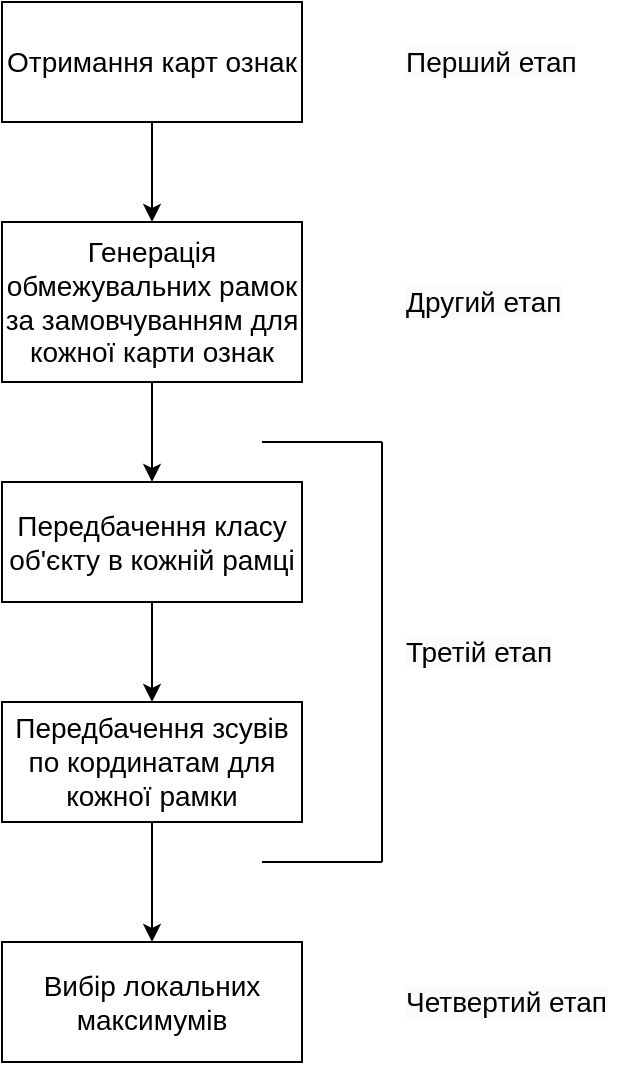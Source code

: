 <mxfile version="24.4.9" type="google">
  <diagram name="Страница — 1" id="KkIfbsw8kKaBgBwjYmnt">
    <mxGraphModel grid="1" page="1" gridSize="10" guides="1" tooltips="1" connect="1" arrows="1" fold="1" pageScale="1" pageWidth="827" pageHeight="1169" math="0" shadow="0">
      <root>
        <mxCell id="0" />
        <mxCell id="1" parent="0" />
        <mxCell id="yJN_NLUe_klkFVWXTJWy-18" style="edgeStyle=orthogonalEdgeStyle;rounded=0;orthogonalLoop=1;jettySize=auto;html=1;entryX=0.5;entryY=0;entryDx=0;entryDy=0;" edge="1" parent="1" source="yJN_NLUe_klkFVWXTJWy-1" target="yJN_NLUe_klkFVWXTJWy-2">
          <mxGeometry relative="1" as="geometry" />
        </mxCell>
        <mxCell id="yJN_NLUe_klkFVWXTJWy-1" value="&lt;font style=&quot;font-size: 14px;&quot;&gt;Отримання карт ознак&lt;/font&gt;" style="rounded=0;whiteSpace=wrap;html=1;" vertex="1" parent="1">
          <mxGeometry x="280" y="70" width="150" height="60" as="geometry" />
        </mxCell>
        <mxCell id="yJN_NLUe_klkFVWXTJWy-19" style="edgeStyle=orthogonalEdgeStyle;rounded=0;orthogonalLoop=1;jettySize=auto;html=1;entryX=0.5;entryY=0;entryDx=0;entryDy=0;" edge="1" parent="1" source="yJN_NLUe_klkFVWXTJWy-2" target="yJN_NLUe_klkFVWXTJWy-3">
          <mxGeometry relative="1" as="geometry" />
        </mxCell>
        <mxCell id="yJN_NLUe_klkFVWXTJWy-2" value="&lt;font style=&quot;font-size: 14px;&quot;&gt;Генерація обмежувальних рамок за замовчуванням для кожної карти ознак&lt;/font&gt;" style="rounded=0;whiteSpace=wrap;html=1;" vertex="1" parent="1">
          <mxGeometry x="280" y="180" width="150" height="80" as="geometry" />
        </mxCell>
        <mxCell id="yJN_NLUe_klkFVWXTJWy-20" style="edgeStyle=orthogonalEdgeStyle;rounded=0;orthogonalLoop=1;jettySize=auto;html=1;entryX=0.5;entryY=0;entryDx=0;entryDy=0;" edge="1" parent="1" source="yJN_NLUe_klkFVWXTJWy-3" target="yJN_NLUe_klkFVWXTJWy-4">
          <mxGeometry relative="1" as="geometry" />
        </mxCell>
        <mxCell id="yJN_NLUe_klkFVWXTJWy-3" value="&lt;font style=&quot;font-size: 14px;&quot;&gt;Передбачення класу об&#39;єкту в кожній рамці&lt;/font&gt;" style="rounded=0;whiteSpace=wrap;html=1;" vertex="1" parent="1">
          <mxGeometry x="280" y="310" width="150" height="60" as="geometry" />
        </mxCell>
        <mxCell id="yJN_NLUe_klkFVWXTJWy-21" style="edgeStyle=orthogonalEdgeStyle;rounded=0;orthogonalLoop=1;jettySize=auto;html=1;entryX=0.5;entryY=0;entryDx=0;entryDy=0;" edge="1" parent="1" source="yJN_NLUe_klkFVWXTJWy-4" target="yJN_NLUe_klkFVWXTJWy-6">
          <mxGeometry relative="1" as="geometry" />
        </mxCell>
        <mxCell id="yJN_NLUe_klkFVWXTJWy-4" value="&lt;font style=&quot;font-size: 14px;&quot;&gt;Передбачення зсувів по кординатам для кожної рамки&lt;/font&gt;" style="rounded=0;whiteSpace=wrap;html=1;" vertex="1" parent="1">
          <mxGeometry x="280" y="420" width="150" height="60" as="geometry" />
        </mxCell>
        <mxCell id="yJN_NLUe_klkFVWXTJWy-6" value="&lt;font style=&quot;font-size: 14px;&quot;&gt;Вибір локальних максимумів&lt;/font&gt;" style="rounded=0;whiteSpace=wrap;html=1;" vertex="1" parent="1">
          <mxGeometry x="280" y="540" width="150" height="60" as="geometry" />
        </mxCell>
        <mxCell id="yJN_NLUe_klkFVWXTJWy-9" value="&lt;span style=&quot;color: rgb(0, 0, 0); font-family: Helvetica; font-size: 14px; font-style: normal; font-variant-ligatures: normal; font-variant-caps: normal; font-weight: 400; letter-spacing: normal; orphans: 2; text-align: center; text-indent: 0px; text-transform: none; widows: 2; word-spacing: 0px; -webkit-text-stroke-width: 0px; white-space: normal; background-color: rgb(251, 251, 251); text-decoration-thickness: initial; text-decoration-style: initial; text-decoration-color: initial; display: inline !important; float: none;&quot;&gt;Другий етап&lt;/span&gt;" style="text;whiteSpace=wrap;html=1;" vertex="1" parent="1">
          <mxGeometry x="480" y="205" width="120" height="30" as="geometry" />
        </mxCell>
        <mxCell id="yJN_NLUe_klkFVWXTJWy-10" value="" style="endArrow=none;html=1;rounded=0;" edge="1" parent="1">
          <mxGeometry width="50" height="50" relative="1" as="geometry">
            <mxPoint x="470" y="290" as="sourcePoint" />
            <mxPoint x="410" y="290" as="targetPoint" />
          </mxGeometry>
        </mxCell>
        <mxCell id="yJN_NLUe_klkFVWXTJWy-11" value="" style="endArrow=none;html=1;rounded=0;" edge="1" parent="1">
          <mxGeometry width="50" height="50" relative="1" as="geometry">
            <mxPoint x="470" y="290" as="sourcePoint" />
            <mxPoint x="470" y="500" as="targetPoint" />
          </mxGeometry>
        </mxCell>
        <mxCell id="yJN_NLUe_klkFVWXTJWy-12" value="" style="endArrow=none;html=1;rounded=0;" edge="1" parent="1">
          <mxGeometry width="50" height="50" relative="1" as="geometry">
            <mxPoint x="410" y="500" as="sourcePoint" />
            <mxPoint x="470" y="500" as="targetPoint" />
          </mxGeometry>
        </mxCell>
        <mxCell id="yJN_NLUe_klkFVWXTJWy-15" value="&lt;span style=&quot;color: rgb(0, 0, 0); font-family: Helvetica; font-size: 14px; font-style: normal; font-variant-ligatures: normal; font-variant-caps: normal; font-weight: 400; letter-spacing: normal; orphans: 2; text-align: center; text-indent: 0px; text-transform: none; widows: 2; word-spacing: 0px; -webkit-text-stroke-width: 0px; white-space: normal; background-color: rgb(251, 251, 251); text-decoration-thickness: initial; text-decoration-style: initial; text-decoration-color: initial; display: inline !important; float: none;&quot;&gt;Перший етап&lt;/span&gt;" style="text;whiteSpace=wrap;html=1;" vertex="1" parent="1">
          <mxGeometry x="480" y="85" width="120" height="30" as="geometry" />
        </mxCell>
        <mxCell id="yJN_NLUe_klkFVWXTJWy-16" value="&lt;span style=&quot;color: rgb(0, 0, 0); font-family: Helvetica; font-size: 14px; font-style: normal; font-variant-ligatures: normal; font-variant-caps: normal; font-weight: 400; letter-spacing: normal; orphans: 2; text-align: center; text-indent: 0px; text-transform: none; widows: 2; word-spacing: 0px; -webkit-text-stroke-width: 0px; white-space: normal; background-color: rgb(251, 251, 251); text-decoration-thickness: initial; text-decoration-style: initial; text-decoration-color: initial; display: inline !important; float: none;&quot;&gt;Третій етап&lt;/span&gt;" style="text;whiteSpace=wrap;html=1;" vertex="1" parent="1">
          <mxGeometry x="480" y="380" width="120" height="30" as="geometry" />
        </mxCell>
        <mxCell id="yJN_NLUe_klkFVWXTJWy-17" value="&lt;span style=&quot;color: rgb(0, 0, 0); font-family: Helvetica; font-size: 14px; font-style: normal; font-variant-ligatures: normal; font-variant-caps: normal; font-weight: 400; letter-spacing: normal; orphans: 2; text-align: center; text-indent: 0px; text-transform: none; widows: 2; word-spacing: 0px; -webkit-text-stroke-width: 0px; white-space: normal; background-color: rgb(251, 251, 251); text-decoration-thickness: initial; text-decoration-style: initial; text-decoration-color: initial; display: inline !important; float: none;&quot;&gt;Четвертий етап&lt;/span&gt;" style="text;whiteSpace=wrap;html=1;" vertex="1" parent="1">
          <mxGeometry x="480" y="555" width="120" height="30" as="geometry" />
        </mxCell>
      </root>
    </mxGraphModel>
  </diagram>
</mxfile>
